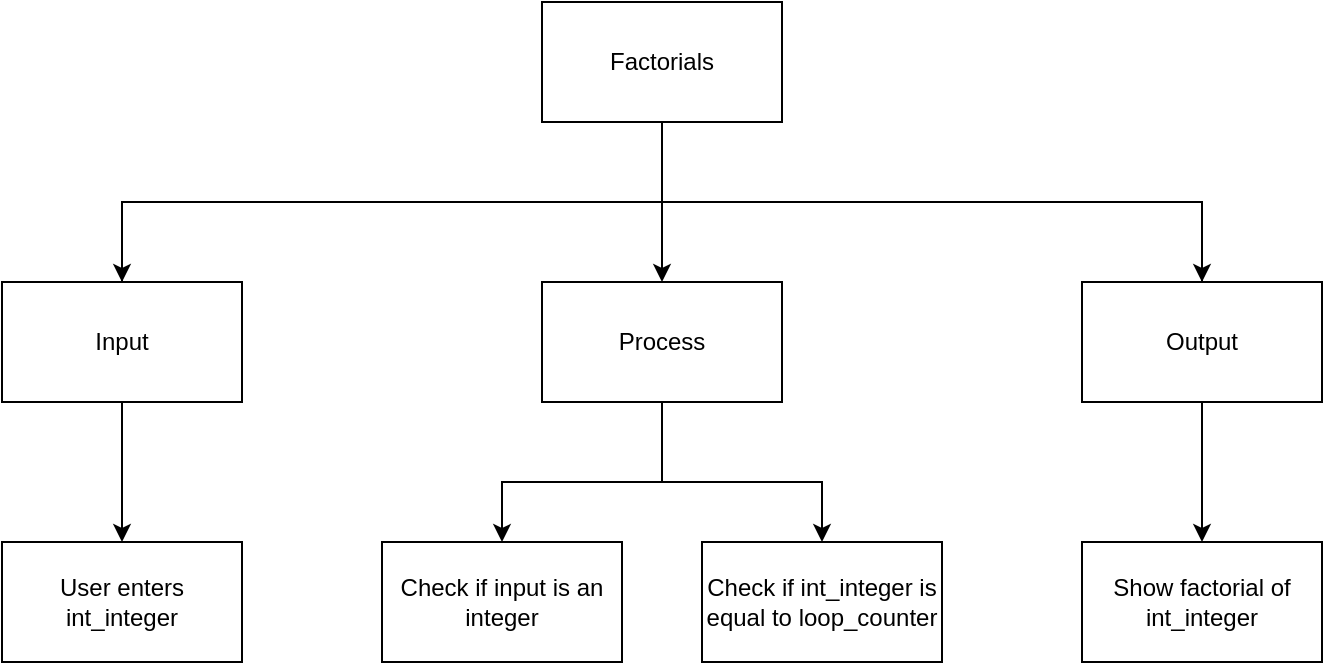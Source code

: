 <mxfile>
    <diagram id="Cjpkh4OWOJz720145XT9" name="Page-1">
        <mxGraphModel dx="1661" dy="422" grid="1" gridSize="10" guides="1" tooltips="1" connect="1" arrows="1" fold="1" page="1" pageScale="1" pageWidth="827" pageHeight="1169" math="0" shadow="0">
            <root>
                <mxCell id="0"/>
                <mxCell id="1" parent="0"/>
                <mxCell id="6" style="edgeStyle=none;html=1;entryX=0.5;entryY=0;entryDx=0;entryDy=0;rounded=0;" edge="1" parent="1" source="2" target="3">
                    <mxGeometry relative="1" as="geometry"/>
                </mxCell>
                <mxCell id="2" value="Factorials" style="rounded=0;whiteSpace=wrap;html=1;" vertex="1" parent="1">
                    <mxGeometry x="240" y="60" width="120" height="60" as="geometry"/>
                </mxCell>
                <mxCell id="12" style="edgeStyle=none;rounded=0;html=1;entryX=0.5;entryY=0;entryDx=0;entryDy=0;" edge="1" parent="1" source="3" target="10">
                    <mxGeometry relative="1" as="geometry">
                        <Array as="points">
                            <mxPoint x="300" y="300"/>
                            <mxPoint x="220" y="300"/>
                        </Array>
                    </mxGeometry>
                </mxCell>
                <mxCell id="13" style="edgeStyle=none;rounded=0;html=1;entryX=0.5;entryY=0;entryDx=0;entryDy=0;" edge="1" parent="1" source="3" target="11">
                    <mxGeometry relative="1" as="geometry">
                        <Array as="points">
                            <mxPoint x="300" y="300"/>
                            <mxPoint x="380" y="300"/>
                        </Array>
                    </mxGeometry>
                </mxCell>
                <mxCell id="3" value="Process" style="rounded=0;whiteSpace=wrap;html=1;" vertex="1" parent="1">
                    <mxGeometry x="240" y="200" width="120" height="60" as="geometry"/>
                </mxCell>
                <mxCell id="7" style="edgeStyle=none;rounded=0;html=1;entryX=0.5;entryY=0;entryDx=0;entryDy=0;exitX=0.5;exitY=0;exitDx=0;exitDy=0;" edge="1" parent="1" source="4" target="5">
                    <mxGeometry relative="1" as="geometry">
                        <Array as="points">
                            <mxPoint x="30" y="160"/>
                            <mxPoint x="570" y="160"/>
                        </Array>
                    </mxGeometry>
                </mxCell>
                <mxCell id="16" style="edgeStyle=none;rounded=0;html=1;entryX=0.5;entryY=0;entryDx=0;entryDy=0;" edge="1" parent="1" source="4" target="9">
                    <mxGeometry relative="1" as="geometry"/>
                </mxCell>
                <mxCell id="4" value="Input" style="rounded=0;whiteSpace=wrap;html=1;" vertex="1" parent="1">
                    <mxGeometry x="-30" y="200" width="120" height="60" as="geometry"/>
                </mxCell>
                <mxCell id="8" style="edgeStyle=none;rounded=0;html=1;entryX=0.5;entryY=0;entryDx=0;entryDy=0;" edge="1" parent="1" source="5" target="4">
                    <mxGeometry relative="1" as="geometry">
                        <mxPoint x="100" y="200" as="targetPoint"/>
                        <Array as="points">
                            <mxPoint x="570" y="160"/>
                            <mxPoint x="30" y="160"/>
                        </Array>
                    </mxGeometry>
                </mxCell>
                <mxCell id="15" style="edgeStyle=none;rounded=0;html=1;entryX=0.5;entryY=0;entryDx=0;entryDy=0;" edge="1" parent="1" source="5" target="14">
                    <mxGeometry relative="1" as="geometry"/>
                </mxCell>
                <mxCell id="5" value="Output" style="rounded=0;whiteSpace=wrap;html=1;" vertex="1" parent="1">
                    <mxGeometry x="510" y="200" width="120" height="60" as="geometry"/>
                </mxCell>
                <mxCell id="9" value="User enters int_integer" style="rounded=0;whiteSpace=wrap;html=1;" vertex="1" parent="1">
                    <mxGeometry x="-30" y="330" width="120" height="60" as="geometry"/>
                </mxCell>
                <mxCell id="10" value="Check if input is an integer" style="rounded=0;whiteSpace=wrap;html=1;" vertex="1" parent="1">
                    <mxGeometry x="160" y="330" width="120" height="60" as="geometry"/>
                </mxCell>
                <mxCell id="11" value="Check if int_integer is equal to loop_counter" style="rounded=0;whiteSpace=wrap;html=1;" vertex="1" parent="1">
                    <mxGeometry x="320" y="330" width="120" height="60" as="geometry"/>
                </mxCell>
                <mxCell id="14" value="Show factorial of int_integer" style="rounded=0;whiteSpace=wrap;html=1;" vertex="1" parent="1">
                    <mxGeometry x="510" y="330" width="120" height="60" as="geometry"/>
                </mxCell>
            </root>
        </mxGraphModel>
    </diagram>
</mxfile>